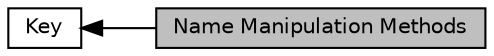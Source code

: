 digraph "Name Manipulation Methods"
{
  edge [fontname="Helvetica",fontsize="10",labelfontname="Helvetica",labelfontsize="10"];
  node [fontname="Helvetica",fontsize="10",shape=box];
  rankdir=LR;
  Node0 [label="Name Manipulation Methods",height=0.2,width=0.4,color="black", fillcolor="grey75", style="filled", fontcolor="black",tooltip="Methods to do various operations on Key names."];
  Node1 [label="Key",height=0.2,width=0.4,color="black", fillcolor="white", style="filled",URL="$group__key.html",tooltip="Key is an essential class that encapsulates key name , value  and metainfo ."];
  Node1->Node0 [shape=plaintext, dir="back", style="solid"];
}
